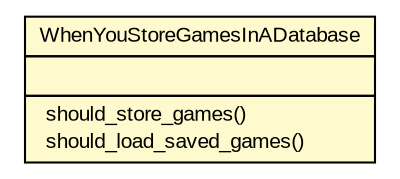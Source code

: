 #!/usr/local/bin/dot
#
# Class diagram 
# Generated by UmlGraph version 4.6 (http://www.spinellis.gr/sw/umlgraph)
#

digraph G {
	edge [fontname="arial",fontsize=10,labelfontname="arial",labelfontsize=10];
	node [fontname="arial",fontsize=10,shape=plaintext];
	// com.wakaleo.gameoflife.integration.WhenYouStoreGamesInADatabase
	c107 [label=<<table border="0" cellborder="1" cellspacing="0" cellpadding="2" port="p" bgcolor="lemonChiffon" href="./WhenYouStoreGamesInADatabase.html">
		<tr><td><table border="0" cellspacing="0" cellpadding="1">
			<tr><td> WhenYouStoreGamesInADatabase </td></tr>
		</table></td></tr>
		<tr><td><table border="0" cellspacing="0" cellpadding="1">
			<tr><td align="left">  </td></tr>
		</table></td></tr>
		<tr><td><table border="0" cellspacing="0" cellpadding="1">
			<tr><td align="left">  should_store_games() </td></tr>
			<tr><td align="left">  should_load_saved_games() </td></tr>
		</table></td></tr>
		</table>>, fontname="arial", fontcolor="black", fontsize=10.0];
}

